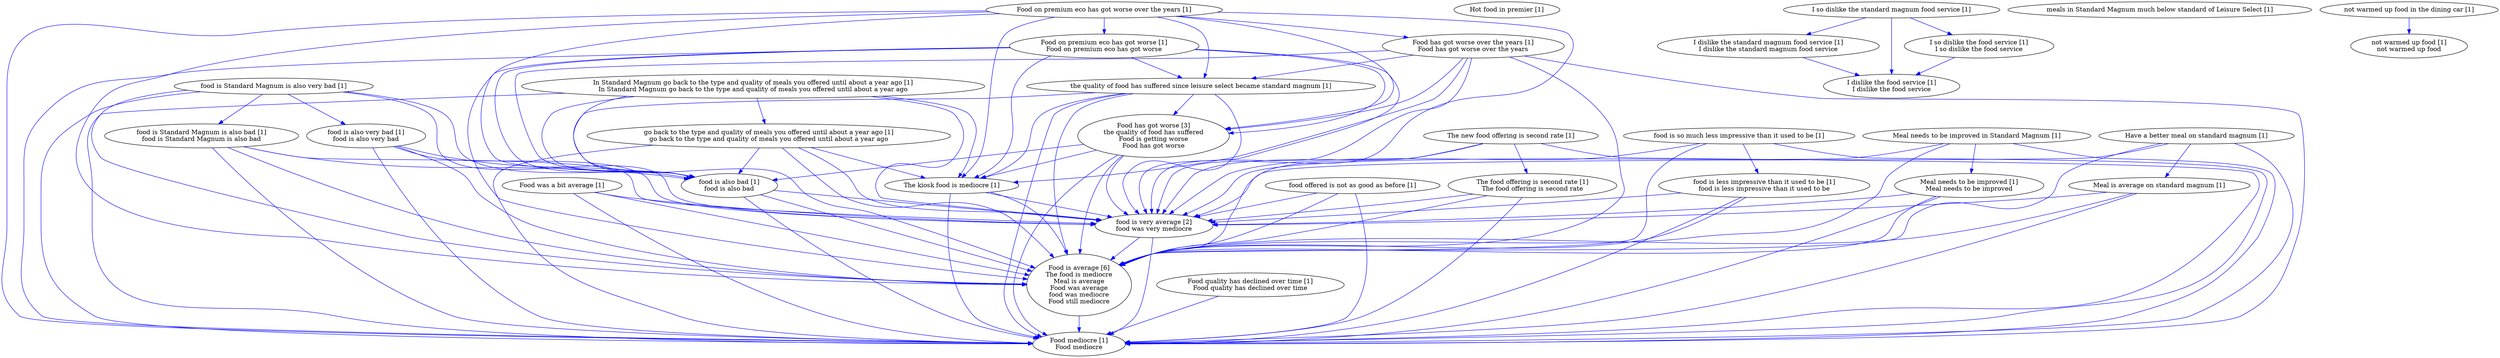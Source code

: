 digraph collapsedGraph {
"food is very average [2]\nfood was very mediocre""Food has got worse [3]\nthe quality of food has suffered\nFood is getting worse\nFood has got worse""Food is average [6]\nThe food is mediocre\nMeal is average\nFood was average\nfood was mediocre\nFood still mediocre""Food mediocre [1]\nFood mediocre""Food quality has declined over time [1]\nFood quality has declined over time""Food on premium eco has got worse over the years [1]""Food on premium eco has got worse [1]\nFood on premium eco has got worse""Food has got worse over the years [1]\nFood has got worse over the years""Food was a bit average [1]""Have a better meal on standard magnum [1]""Hot food in premier [1]""I so dislike the standard magnum food service [1]""I dislike the standard magnum food service [1]\nI dislike the standard magnum food service""I dislike the food service [1]\nI dislike the food service""I so dislike the food service [1]\nI so dislike the food service""In Standard Magnum go back to the type and quality of meals you offered until about a year ago [1]\nIn Standard Magnum go back to the type and quality of meals you offered until about a year ago""go back to the type and quality of meals you offered until about a year ago [1]\ngo back to the type and quality of meals you offered until about a year ago""Meal is average on standard magnum [1]""Meal needs to be improved in Standard Magnum [1]""Meal needs to be improved [1]\nMeal needs to be improved""The kiosk food is mediocre [1]""The new food offering is second rate [1]""The food offering is second rate [1]\nThe food offering is second rate""food is Standard Magnum is also very bad [1]""food is Standard Magnum is also bad [1]\nfood is Standard Magnum is also bad""food is also bad [1]\nfood is also bad""food is also very bad [1]\nfood is also very bad""food is so much less impressive than it used to be [1]""food is less impressive than it used to be [1]\nfood is less impressive than it used to be""food offered is not as good as before [1]""meals in Standard Magnum much below standard of Leisure Select [1]""not warmed up food in the dining car [1]""not warmed up food [1]\nnot warmed up food""the quality of food has suffered since leisure select became standard magnum [1]""food is Standard Magnum is also very bad [1]" -> "Food is average [6]\nThe food is mediocre\nMeal is average\nFood was average\nfood was mediocre\nFood still mediocre" [color=blue]
"food is Standard Magnum is also very bad [1]" -> "Food mediocre [1]\nFood mediocre" [color=blue]
"Meal needs to be improved [1]\nMeal needs to be improved" -> "food is very average [2]\nfood was very mediocre" [color=blue]
"Meal needs to be improved [1]\nMeal needs to be improved" -> "Food is average [6]\nThe food is mediocre\nMeal is average\nFood was average\nfood was mediocre\nFood still mediocre" [color=blue]
"food is Standard Magnum is also bad [1]\nfood is Standard Magnum is also bad" -> "food is very average [2]\nfood was very mediocre" [color=blue]
"Meal needs to be improved [1]\nMeal needs to be improved" -> "Food mediocre [1]\nFood mediocre" [color=blue]
"Food has got worse [3]\nthe quality of food has suffered\nFood is getting worse\nFood has got worse" -> "Food is average [6]\nThe food is mediocre\nMeal is average\nFood was average\nfood was mediocre\nFood still mediocre" [color=blue]
"Meal needs to be improved in Standard Magnum [1]" -> "Food is average [6]\nThe food is mediocre\nMeal is average\nFood was average\nfood was mediocre\nFood still mediocre" [color=blue]
"food is Standard Magnum is also very bad [1]" -> "food is very average [2]\nfood was very mediocre" [color=blue]
"the quality of food has suffered since leisure select became standard magnum [1]" -> "Food mediocre [1]\nFood mediocre" [color=blue]
"Have a better meal on standard magnum [1]" -> "Food is average [6]\nThe food is mediocre\nMeal is average\nFood was average\nfood was mediocre\nFood still mediocre" [color=blue]
"the quality of food has suffered since leisure select became standard magnum [1]" -> "food is also bad [1]\nfood is also bad" [color=blue]
"the quality of food has suffered since leisure select became standard magnum [1]" -> "Food has got worse [3]\nthe quality of food has suffered\nFood is getting worse\nFood has got worse" [color=blue]
"the quality of food has suffered since leisure select became standard magnum [1]" -> "Food is average [6]\nThe food is mediocre\nMeal is average\nFood was average\nfood was mediocre\nFood still mediocre" [color=blue]
"Food has got worse [3]\nthe quality of food has suffered\nFood is getting worse\nFood has got worse" -> "food is also bad [1]\nfood is also bad" [color=blue]
"food is very average [2]\nfood was very mediocre" -> "Food mediocre [1]\nFood mediocre" [color=blue]
"The food offering is second rate [1]\nThe food offering is second rate" -> "Food mediocre [1]\nFood mediocre" [color=blue]
"Have a better meal on standard magnum [1]" -> "Food mediocre [1]\nFood mediocre" [color=blue]
"food is very average [2]\nfood was very mediocre" -> "Food is average [6]\nThe food is mediocre\nMeal is average\nFood was average\nfood was mediocre\nFood still mediocre" [color=blue]
"food is also very bad [1]\nfood is also very bad" -> "Food is average [6]\nThe food is mediocre\nMeal is average\nFood was average\nfood was mediocre\nFood still mediocre" [color=blue]
"Meal needs to be improved in Standard Magnum [1]" -> "Food mediocre [1]\nFood mediocre" [color=blue]
"The food offering is second rate [1]\nThe food offering is second rate" -> "Food is average [6]\nThe food is mediocre\nMeal is average\nFood was average\nfood was mediocre\nFood still mediocre" [color=blue]
"food is also bad [1]\nfood is also bad" -> "Food mediocre [1]\nFood mediocre" [color=blue]
"food is also bad [1]\nfood is also bad" -> "food is very average [2]\nfood was very mediocre" [color=blue]
"Meal is average on standard magnum [1]" -> "Food mediocre [1]\nFood mediocre" [color=blue]
"food is also bad [1]\nfood is also bad" -> "Food is average [6]\nThe food is mediocre\nMeal is average\nFood was average\nfood was mediocre\nFood still mediocre" [color=blue]
"Meal is average on standard magnum [1]" -> "Food is average [6]\nThe food is mediocre\nMeal is average\nFood was average\nfood was mediocre\nFood still mediocre" [color=blue]
"Have a better meal on standard magnum [1]" -> "Meal is average on standard magnum [1]" [color=blue]
"food is so much less impressive than it used to be [1]" -> "food is very average [2]\nfood was very mediocre" [color=blue]
"the quality of food has suffered since leisure select became standard magnum [1]" -> "The kiosk food is mediocre [1]" [color=blue]
"In Standard Magnum go back to the type and quality of meals you offered until about a year ago [1]\nIn Standard Magnum go back to the type and quality of meals you offered until about a year ago" -> "Food is average [6]\nThe food is mediocre\nMeal is average\nFood was average\nfood was mediocre\nFood still mediocre" [color=blue]
"Food has got worse [3]\nthe quality of food has suffered\nFood is getting worse\nFood has got worse" -> "food is very average [2]\nfood was very mediocre" [color=blue]
"In Standard Magnum go back to the type and quality of meals you offered until about a year ago [1]\nIn Standard Magnum go back to the type and quality of meals you offered until about a year ago" -> "Food mediocre [1]\nFood mediocre" [color=blue]
"food is also very bad [1]\nfood is also very bad" -> "food is very average [2]\nfood was very mediocre" [color=blue]
"In Standard Magnum go back to the type and quality of meals you offered until about a year ago [1]\nIn Standard Magnum go back to the type and quality of meals you offered until about a year ago" -> "food is also bad [1]\nfood is also bad" [color=blue]
"Food was a bit average [1]" -> "food is very average [2]\nfood was very mediocre" [color=blue]
"food offered is not as good as before [1]" -> "Food is average [6]\nThe food is mediocre\nMeal is average\nFood was average\nfood was mediocre\nFood still mediocre" [color=blue]
"go back to the type and quality of meals you offered until about a year ago [1]\ngo back to the type and quality of meals you offered until about a year ago" -> "Food is average [6]\nThe food is mediocre\nMeal is average\nFood was average\nfood was mediocre\nFood still mediocre" [color=blue]
"go back to the type and quality of meals you offered until about a year ago [1]\ngo back to the type and quality of meals you offered until about a year ago" -> "food is also bad [1]\nfood is also bad" [color=blue]
"Food on premium eco has got worse over the years [1]" -> "Food mediocre [1]\nFood mediocre" [color=blue]
"The new food offering is second rate [1]" -> "Food mediocre [1]\nFood mediocre" [color=blue]
"Food on premium eco has got worse over the years [1]" -> "Food is average [6]\nThe food is mediocre\nMeal is average\nFood was average\nfood was mediocre\nFood still mediocre" [color=blue]
"The new food offering is second rate [1]" -> "Food is average [6]\nThe food is mediocre\nMeal is average\nFood was average\nfood was mediocre\nFood still mediocre" [color=blue]
"go back to the type and quality of meals you offered until about a year ago [1]\ngo back to the type and quality of meals you offered until about a year ago" -> "Food mediocre [1]\nFood mediocre" [color=blue]
"Food on premium eco has got worse over the years [1]" -> "food is also bad [1]\nfood is also bad" [color=blue]
"The food offering is second rate [1]\nThe food offering is second rate" -> "food is very average [2]\nfood was very mediocre" [color=blue]
"Meal needs to be improved in Standard Magnum [1]" -> "food is very average [2]\nfood was very mediocre" [color=blue]
"Food is average [6]\nThe food is mediocre\nMeal is average\nFood was average\nfood was mediocre\nFood still mediocre" -> "Food mediocre [1]\nFood mediocre" [color=blue]
"The kiosk food is mediocre [1]" -> "food is very average [2]\nfood was very mediocre" [color=blue]
"go back to the type and quality of meals you offered until about a year ago [1]\ngo back to the type and quality of meals you offered until about a year ago" -> "The kiosk food is mediocre [1]" [color=blue]
"Food has got worse [3]\nthe quality of food has suffered\nFood is getting worse\nFood has got worse" -> "The kiosk food is mediocre [1]" [color=blue]
"Food on premium eco has got worse [1]\nFood on premium eco has got worse" -> "food is also bad [1]\nfood is also bad" [color=blue]
"food is Standard Magnum is also bad [1]\nfood is Standard Magnum is also bad" -> "Food mediocre [1]\nFood mediocre" [color=blue]
"Food has got worse over the years [1]\nFood has got worse over the years" -> "food is very average [2]\nfood was very mediocre" [color=blue]
"go back to the type and quality of meals you offered until about a year ago [1]\ngo back to the type and quality of meals you offered until about a year ago" -> "food is very average [2]\nfood was very mediocre" [color=blue]
"food is Standard Magnum is also bad [1]\nfood is Standard Magnum is also bad" -> "Food is average [6]\nThe food is mediocre\nMeal is average\nFood was average\nfood was mediocre\nFood still mediocre" [color=blue]
"Food has got worse over the years [1]\nFood has got worse over the years" -> "Food mediocre [1]\nFood mediocre" [color=blue]
"Food on premium eco has got worse [1]\nFood on premium eco has got worse" -> "Food is average [6]\nThe food is mediocre\nMeal is average\nFood was average\nfood was mediocre\nFood still mediocre" [color=blue]
"Food has got worse over the years [1]\nFood has got worse over the years" -> "Food is average [6]\nThe food is mediocre\nMeal is average\nFood was average\nfood was mediocre\nFood still mediocre" [color=blue]
"Food on premium eco has got worse [1]\nFood on premium eco has got worse" -> "Food mediocre [1]\nFood mediocre" [color=blue]
"Food has got worse over the years [1]\nFood has got worse over the years" -> "food is also bad [1]\nfood is also bad" [color=blue]
"Food on premium eco has got worse [1]\nFood on premium eco has got worse" -> "Food has got worse [3]\nthe quality of food has suffered\nFood is getting worse\nFood has got worse" [color=blue]
"Food on premium eco has got worse [1]\nFood on premium eco has got worse" -> "food is very average [2]\nfood was very mediocre" [color=blue]
"The new food offering is second rate [1]" -> "food is very average [2]\nfood was very mediocre" [color=blue]
"food is so much less impressive than it used to be [1]" -> "Food mediocre [1]\nFood mediocre" [color=blue]
"food is so much less impressive than it used to be [1]" -> "Food is average [6]\nThe food is mediocre\nMeal is average\nFood was average\nfood was mediocre\nFood still mediocre" [color=blue]
"Have a better meal on standard magnum [1]" -> "food is very average [2]\nfood was very mediocre" [color=blue]
"Food has got worse [3]\nthe quality of food has suffered\nFood is getting worse\nFood has got worse" -> "Food mediocre [1]\nFood mediocre" [color=blue]
"Food quality has declined over time [1]\nFood quality has declined over time" -> "Food mediocre [1]\nFood mediocre" [color=blue]
"Food was a bit average [1]" -> "Food mediocre [1]\nFood mediocre" [color=blue]
"In Standard Magnum go back to the type and quality of meals you offered until about a year ago [1]\nIn Standard Magnum go back to the type and quality of meals you offered until about a year ago" -> "The kiosk food is mediocre [1]" [color=blue]
"Food on premium eco has got worse [1]\nFood on premium eco has got worse" -> "The kiosk food is mediocre [1]" [color=blue]
"Food on premium eco has got worse over the years [1]" -> "food is very average [2]\nfood was very mediocre" [color=blue]
"Food on premium eco has got worse [1]\nFood on premium eco has got worse" -> "the quality of food has suffered since leisure select became standard magnum [1]" [color=blue]
"food offered is not as good as before [1]" -> "Food mediocre [1]\nFood mediocre" [color=blue]
"Food was a bit average [1]" -> "Food is average [6]\nThe food is mediocre\nMeal is average\nFood was average\nfood was mediocre\nFood still mediocre" [color=blue]
"Food on premium eco has got worse over the years [1]" -> "Food has got worse [3]\nthe quality of food has suffered\nFood is getting worse\nFood has got worse" [color=blue]
"Meal is average on standard magnum [1]" -> "food is very average [2]\nfood was very mediocre" [color=blue]
"Food on premium eco has got worse over the years [1]" -> "the quality of food has suffered since leisure select became standard magnum [1]" [color=blue]
"Food on premium eco has got worse over the years [1]" -> "The kiosk food is mediocre [1]" [color=blue]
"food is also very bad [1]\nfood is also very bad" -> "Food mediocre [1]\nFood mediocre" [color=blue]
"food is less impressive than it used to be [1]\nfood is less impressive than it used to be" -> "Food mediocre [1]\nFood mediocre" [color=blue]
"food is less impressive than it used to be [1]\nfood is less impressive than it used to be" -> "Food is average [6]\nThe food is mediocre\nMeal is average\nFood was average\nfood was mediocre\nFood still mediocre" [color=blue]
"The kiosk food is mediocre [1]" -> "Food is average [6]\nThe food is mediocre\nMeal is average\nFood was average\nfood was mediocre\nFood still mediocre" [color=blue]
"food is less impressive than it used to be [1]\nfood is less impressive than it used to be" -> "food is very average [2]\nfood was very mediocre" [color=blue]
"the quality of food has suffered since leisure select became standard magnum [1]" -> "food is very average [2]\nfood was very mediocre" [color=blue]
"Food has got worse over the years [1]\nFood has got worse over the years" -> "the quality of food has suffered since leisure select became standard magnum [1]" [color=blue]
"In Standard Magnum go back to the type and quality of meals you offered until about a year ago [1]\nIn Standard Magnum go back to the type and quality of meals you offered until about a year ago" -> "food is very average [2]\nfood was very mediocre" [color=blue]
"Food has got worse over the years [1]\nFood has got worse over the years" -> "The kiosk food is mediocre [1]" [color=blue]
"The kiosk food is mediocre [1]" -> "Food mediocre [1]\nFood mediocre" [color=blue]
"food offered is not as good as before [1]" -> "food is very average [2]\nfood was very mediocre" [color=blue]
"Food has got worse over the years [1]\nFood has got worse over the years" -> "Food has got worse [3]\nthe quality of food has suffered\nFood is getting worse\nFood has got worse" [color=blue]
"Food on premium eco has got worse over the years [1]" -> "Food on premium eco has got worse [1]\nFood on premium eco has got worse" [color=blue]
"Food on premium eco has got worse over the years [1]" -> "Food has got worse over the years [1]\nFood has got worse over the years" [color=blue]
"I so dislike the standard magnum food service [1]" -> "I dislike the standard magnum food service [1]\nI dislike the standard magnum food service" [color=blue]
"I dislike the standard magnum food service [1]\nI dislike the standard magnum food service" -> "I dislike the food service [1]\nI dislike the food service" [color=blue]
"I so dislike the standard magnum food service [1]" -> "I so dislike the food service [1]\nI so dislike the food service" [color=blue]
"I so dislike the food service [1]\nI so dislike the food service" -> "I dislike the food service [1]\nI dislike the food service" [color=blue]
"I so dislike the standard magnum food service [1]" -> "I dislike the food service [1]\nI dislike the food service" [color=blue]
"In Standard Magnum go back to the type and quality of meals you offered until about a year ago [1]\nIn Standard Magnum go back to the type and quality of meals you offered until about a year ago" -> "go back to the type and quality of meals you offered until about a year ago [1]\ngo back to the type and quality of meals you offered until about a year ago" [color=blue]
"Meal needs to be improved in Standard Magnum [1]" -> "Meal needs to be improved [1]\nMeal needs to be improved" [color=blue]
"The new food offering is second rate [1]" -> "The food offering is second rate [1]\nThe food offering is second rate" [color=blue]
"food is Standard Magnum is also very bad [1]" -> "food is Standard Magnum is also bad [1]\nfood is Standard Magnum is also bad" [color=blue]
"food is Standard Magnum is also bad [1]\nfood is Standard Magnum is also bad" -> "food is also bad [1]\nfood is also bad" [color=blue]
"food is Standard Magnum is also very bad [1]" -> "food is also very bad [1]\nfood is also very bad" [color=blue]
"food is also very bad [1]\nfood is also very bad" -> "food is also bad [1]\nfood is also bad" [color=blue]
"food is Standard Magnum is also very bad [1]" -> "food is also bad [1]\nfood is also bad" [color=blue]
"food is so much less impressive than it used to be [1]" -> "food is less impressive than it used to be [1]\nfood is less impressive than it used to be" [color=blue]
"not warmed up food in the dining car [1]" -> "not warmed up food [1]\nnot warmed up food" [color=blue]
}